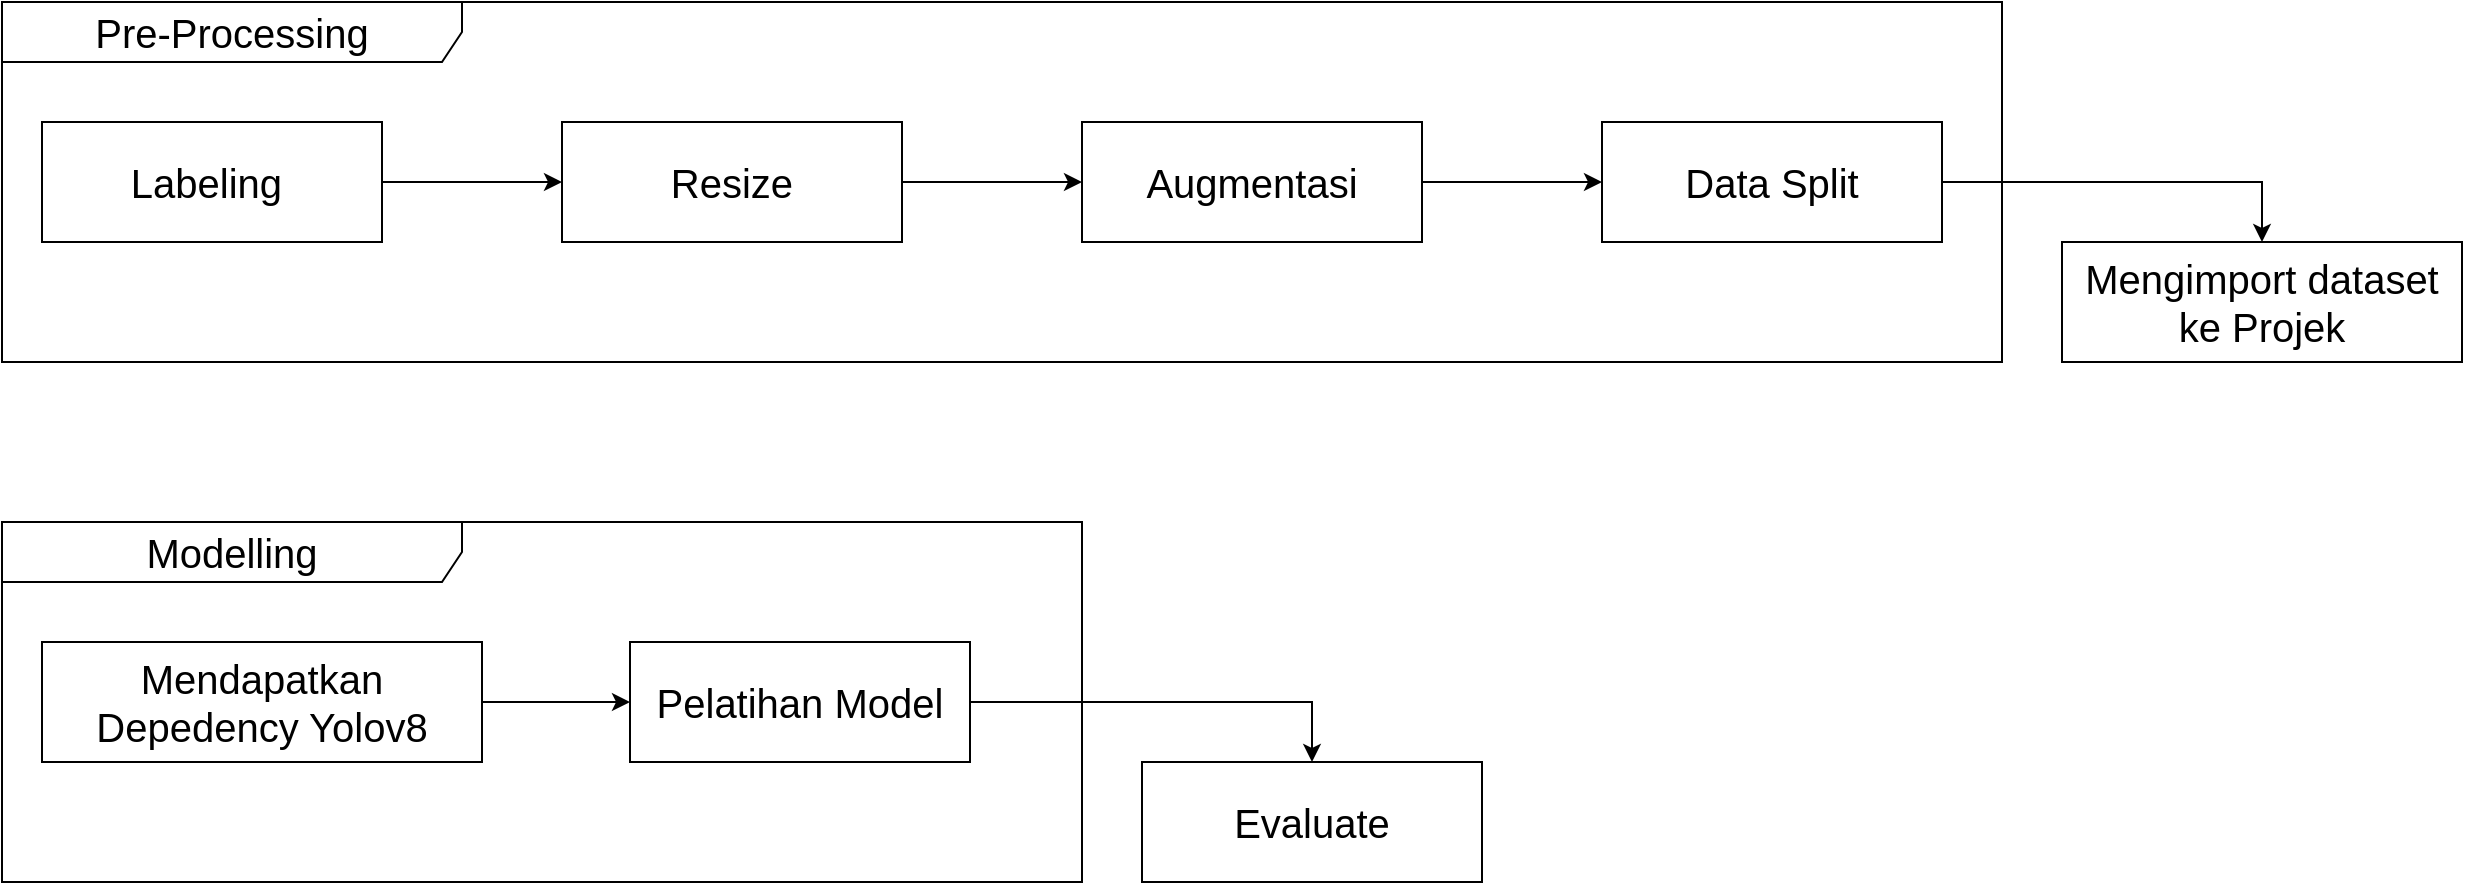 <mxfile version="24.4.4" type="device">
  <diagram name="Halaman-1" id="exEGFyMjATzAHH6GzzKQ">
    <mxGraphModel dx="1912" dy="1070" grid="1" gridSize="10" guides="1" tooltips="1" connect="1" arrows="1" fold="1" page="1" pageScale="1" pageWidth="827" pageHeight="1169" math="0" shadow="0">
      <root>
        <mxCell id="0" />
        <mxCell id="1" parent="0" />
        <mxCell id="u8hdXsH2bOox4BELGcvJ-1" value="&lt;font style=&quot;font-size: 20px;&quot;&gt;Pre-Processing&lt;/font&gt;" style="shape=umlFrame;whiteSpace=wrap;html=1;pointerEvents=0;recursiveResize=0;container=1;collapsible=0;width=230;height=30;" vertex="1" parent="1">
          <mxGeometry x="70" y="80" width="1000" height="180" as="geometry" />
        </mxCell>
        <mxCell id="u8hdXsH2bOox4BELGcvJ-6" style="edgeStyle=orthogonalEdgeStyle;rounded=0;orthogonalLoop=1;jettySize=auto;html=1;entryX=0;entryY=0.5;entryDx=0;entryDy=0;" edge="1" parent="u8hdXsH2bOox4BELGcvJ-1" source="u8hdXsH2bOox4BELGcvJ-2" target="u8hdXsH2bOox4BELGcvJ-3">
          <mxGeometry relative="1" as="geometry" />
        </mxCell>
        <mxCell id="u8hdXsH2bOox4BELGcvJ-2" value="&lt;font style=&quot;font-size: 20px;&quot;&gt;Labeling&amp;nbsp;&lt;/font&gt;" style="rounded=0;whiteSpace=wrap;html=1;" vertex="1" parent="u8hdXsH2bOox4BELGcvJ-1">
          <mxGeometry x="20" y="60" width="170" height="60" as="geometry" />
        </mxCell>
        <mxCell id="u8hdXsH2bOox4BELGcvJ-7" style="edgeStyle=orthogonalEdgeStyle;rounded=0;orthogonalLoop=1;jettySize=auto;html=1;entryX=0;entryY=0.5;entryDx=0;entryDy=0;" edge="1" parent="u8hdXsH2bOox4BELGcvJ-1" source="u8hdXsH2bOox4BELGcvJ-3" target="u8hdXsH2bOox4BELGcvJ-4">
          <mxGeometry relative="1" as="geometry" />
        </mxCell>
        <mxCell id="u8hdXsH2bOox4BELGcvJ-3" value="&lt;font style=&quot;font-size: 20px;&quot;&gt;Resize&lt;/font&gt;" style="rounded=0;whiteSpace=wrap;html=1;" vertex="1" parent="u8hdXsH2bOox4BELGcvJ-1">
          <mxGeometry x="280" y="60" width="170" height="60" as="geometry" />
        </mxCell>
        <mxCell id="u8hdXsH2bOox4BELGcvJ-8" style="edgeStyle=orthogonalEdgeStyle;rounded=0;orthogonalLoop=1;jettySize=auto;html=1;entryX=0;entryY=0.5;entryDx=0;entryDy=0;" edge="1" parent="u8hdXsH2bOox4BELGcvJ-1" source="u8hdXsH2bOox4BELGcvJ-4" target="u8hdXsH2bOox4BELGcvJ-5">
          <mxGeometry relative="1" as="geometry" />
        </mxCell>
        <mxCell id="u8hdXsH2bOox4BELGcvJ-4" value="&lt;font style=&quot;font-size: 20px;&quot;&gt;Augmentasi&lt;/font&gt;" style="rounded=0;whiteSpace=wrap;html=1;" vertex="1" parent="u8hdXsH2bOox4BELGcvJ-1">
          <mxGeometry x="540" y="60" width="170" height="60" as="geometry" />
        </mxCell>
        <mxCell id="u8hdXsH2bOox4BELGcvJ-5" value="&lt;font style=&quot;font-size: 20px;&quot;&gt;Data Split&lt;/font&gt;" style="rounded=0;whiteSpace=wrap;html=1;" vertex="1" parent="u8hdXsH2bOox4BELGcvJ-1">
          <mxGeometry x="800" y="60" width="170" height="60" as="geometry" />
        </mxCell>
        <mxCell id="u8hdXsH2bOox4BELGcvJ-9" value="&lt;font style=&quot;font-size: 20px;&quot;&gt;Mengimport dataset ke Projek&lt;/font&gt;" style="rounded=0;whiteSpace=wrap;html=1;" vertex="1" parent="1">
          <mxGeometry x="1100" y="200" width="200" height="60" as="geometry" />
        </mxCell>
        <mxCell id="u8hdXsH2bOox4BELGcvJ-10" style="edgeStyle=orthogonalEdgeStyle;rounded=0;orthogonalLoop=1;jettySize=auto;html=1;entryX=0.5;entryY=0;entryDx=0;entryDy=0;" edge="1" parent="1" source="u8hdXsH2bOox4BELGcvJ-5" target="u8hdXsH2bOox4BELGcvJ-9">
          <mxGeometry relative="1" as="geometry" />
        </mxCell>
        <mxCell id="u8hdXsH2bOox4BELGcvJ-11" value="&lt;font style=&quot;font-size: 20px;&quot;&gt;Modelling&lt;/font&gt;" style="shape=umlFrame;whiteSpace=wrap;html=1;pointerEvents=0;recursiveResize=0;container=1;collapsible=0;width=230;height=30;" vertex="1" parent="1">
          <mxGeometry x="70" y="340" width="540" height="180" as="geometry" />
        </mxCell>
        <mxCell id="u8hdXsH2bOox4BELGcvJ-12" style="edgeStyle=orthogonalEdgeStyle;rounded=0;orthogonalLoop=1;jettySize=auto;html=1;entryX=0;entryY=0.5;entryDx=0;entryDy=0;" edge="1" parent="u8hdXsH2bOox4BELGcvJ-11" source="u8hdXsH2bOox4BELGcvJ-13" target="u8hdXsH2bOox4BELGcvJ-15">
          <mxGeometry relative="1" as="geometry" />
        </mxCell>
        <mxCell id="u8hdXsH2bOox4BELGcvJ-13" value="&lt;font style=&quot;font-size: 20px;&quot;&gt;Mendapatkan Depedency Yolov8&lt;/font&gt;" style="rounded=0;whiteSpace=wrap;html=1;" vertex="1" parent="u8hdXsH2bOox4BELGcvJ-11">
          <mxGeometry x="20" y="60" width="220" height="60" as="geometry" />
        </mxCell>
        <mxCell id="u8hdXsH2bOox4BELGcvJ-15" value="&lt;font style=&quot;font-size: 20px;&quot;&gt;Pelatihan Model&lt;/font&gt;" style="rounded=0;whiteSpace=wrap;html=1;" vertex="1" parent="u8hdXsH2bOox4BELGcvJ-11">
          <mxGeometry x="314" y="60" width="170" height="60" as="geometry" />
        </mxCell>
        <mxCell id="u8hdXsH2bOox4BELGcvJ-18" value="&lt;font style=&quot;font-size: 20px;&quot;&gt;Evaluate&lt;/font&gt;" style="rounded=0;whiteSpace=wrap;html=1;" vertex="1" parent="1">
          <mxGeometry x="640" y="460" width="170" height="60" as="geometry" />
        </mxCell>
        <mxCell id="u8hdXsH2bOox4BELGcvJ-16" style="edgeStyle=orthogonalEdgeStyle;rounded=0;orthogonalLoop=1;jettySize=auto;html=1;entryX=0.5;entryY=0;entryDx=0;entryDy=0;exitX=1;exitY=0.5;exitDx=0;exitDy=0;" edge="1" parent="1" source="u8hdXsH2bOox4BELGcvJ-15" target="u8hdXsH2bOox4BELGcvJ-18">
          <mxGeometry relative="1" as="geometry">
            <mxPoint x="814" y="430" as="sourcePoint" />
          </mxGeometry>
        </mxCell>
      </root>
    </mxGraphModel>
  </diagram>
</mxfile>
